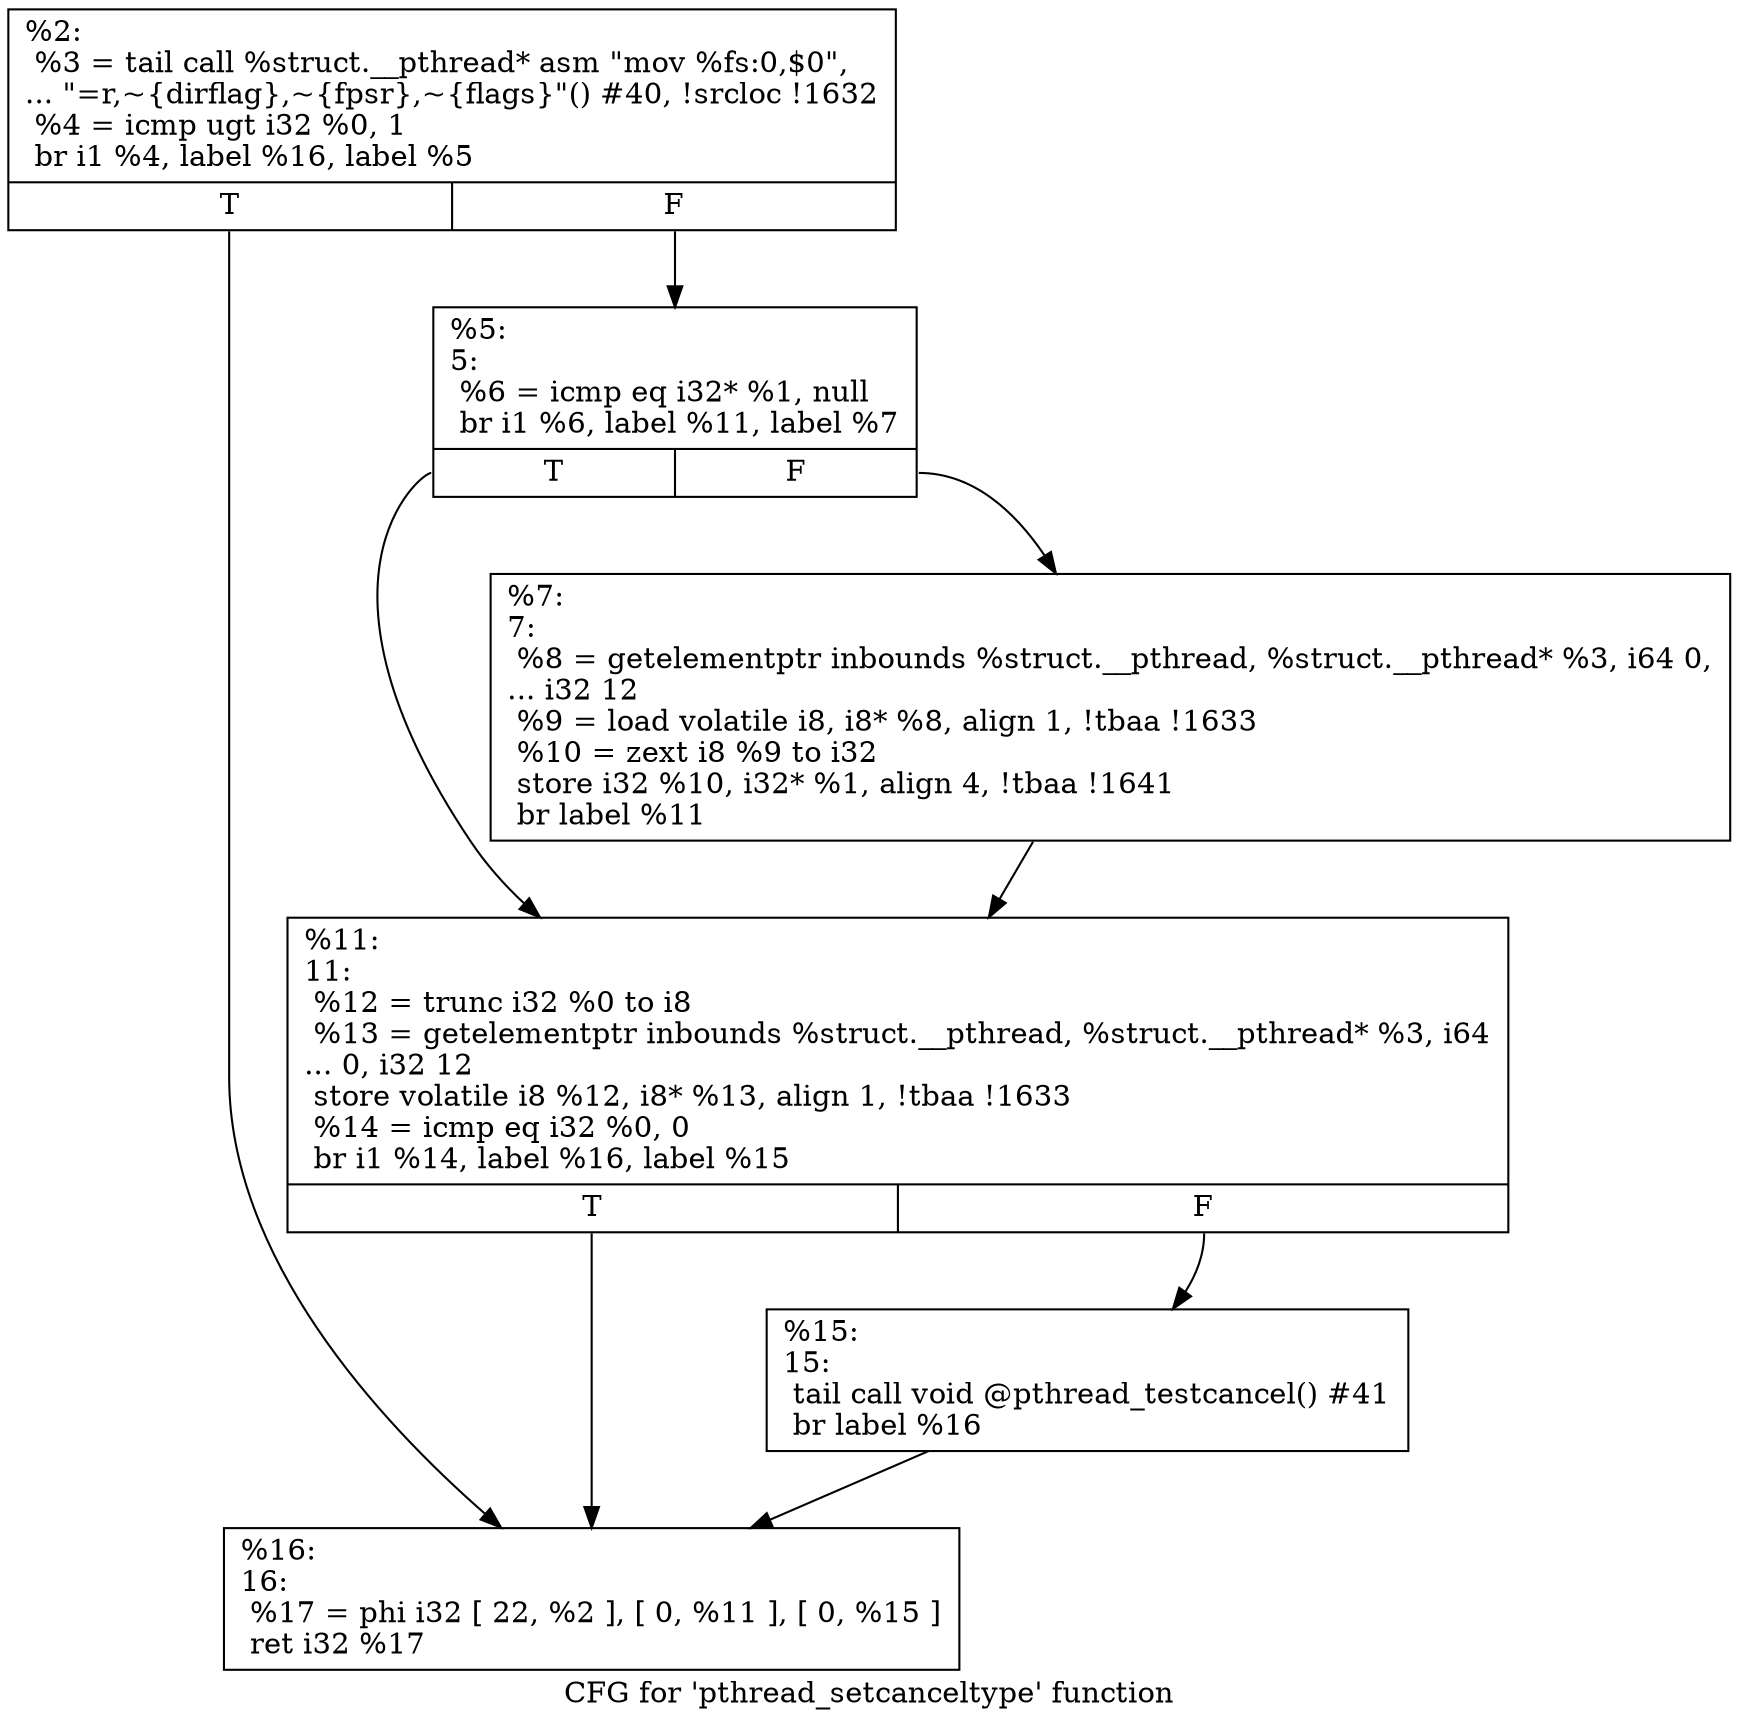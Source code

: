 digraph "CFG for 'pthread_setcanceltype' function" {
	label="CFG for 'pthread_setcanceltype' function";

	Node0x1c365a0 [shape=record,label="{%2:\l  %3 = tail call %struct.__pthread* asm \"mov %fs:0,$0\",\l... \"=r,~\{dirflag\},~\{fpsr\},~\{flags\}\"() #40, !srcloc !1632\l  %4 = icmp ugt i32 %0, 1\l  br i1 %4, label %16, label %5\l|{<s0>T|<s1>F}}"];
	Node0x1c365a0:s0 -> Node0x1c36b00;
	Node0x1c365a0:s1 -> Node0x1c36650;
	Node0x1c36650 [shape=record,label="{%5:\l5:                                                \l  %6 = icmp eq i32* %1, null\l  br i1 %6, label %11, label %7\l|{<s0>T|<s1>F}}"];
	Node0x1c36650:s0 -> Node0x1c36a60;
	Node0x1c36650:s1 -> Node0x1c36a10;
	Node0x1c36a10 [shape=record,label="{%7:\l7:                                                \l  %8 = getelementptr inbounds %struct.__pthread, %struct.__pthread* %3, i64 0,\l... i32 12\l  %9 = load volatile i8, i8* %8, align 1, !tbaa !1633\l  %10 = zext i8 %9 to i32\l  store i32 %10, i32* %1, align 4, !tbaa !1641\l  br label %11\l}"];
	Node0x1c36a10 -> Node0x1c36a60;
	Node0x1c36a60 [shape=record,label="{%11:\l11:                                               \l  %12 = trunc i32 %0 to i8\l  %13 = getelementptr inbounds %struct.__pthread, %struct.__pthread* %3, i64\l... 0, i32 12\l  store volatile i8 %12, i8* %13, align 1, !tbaa !1633\l  %14 = icmp eq i32 %0, 0\l  br i1 %14, label %16, label %15\l|{<s0>T|<s1>F}}"];
	Node0x1c36a60:s0 -> Node0x1c36b00;
	Node0x1c36a60:s1 -> Node0x1c36ab0;
	Node0x1c36ab0 [shape=record,label="{%15:\l15:                                               \l  tail call void @pthread_testcancel() #41\l  br label %16\l}"];
	Node0x1c36ab0 -> Node0x1c36b00;
	Node0x1c36b00 [shape=record,label="{%16:\l16:                                               \l  %17 = phi i32 [ 22, %2 ], [ 0, %11 ], [ 0, %15 ]\l  ret i32 %17\l}"];
}
